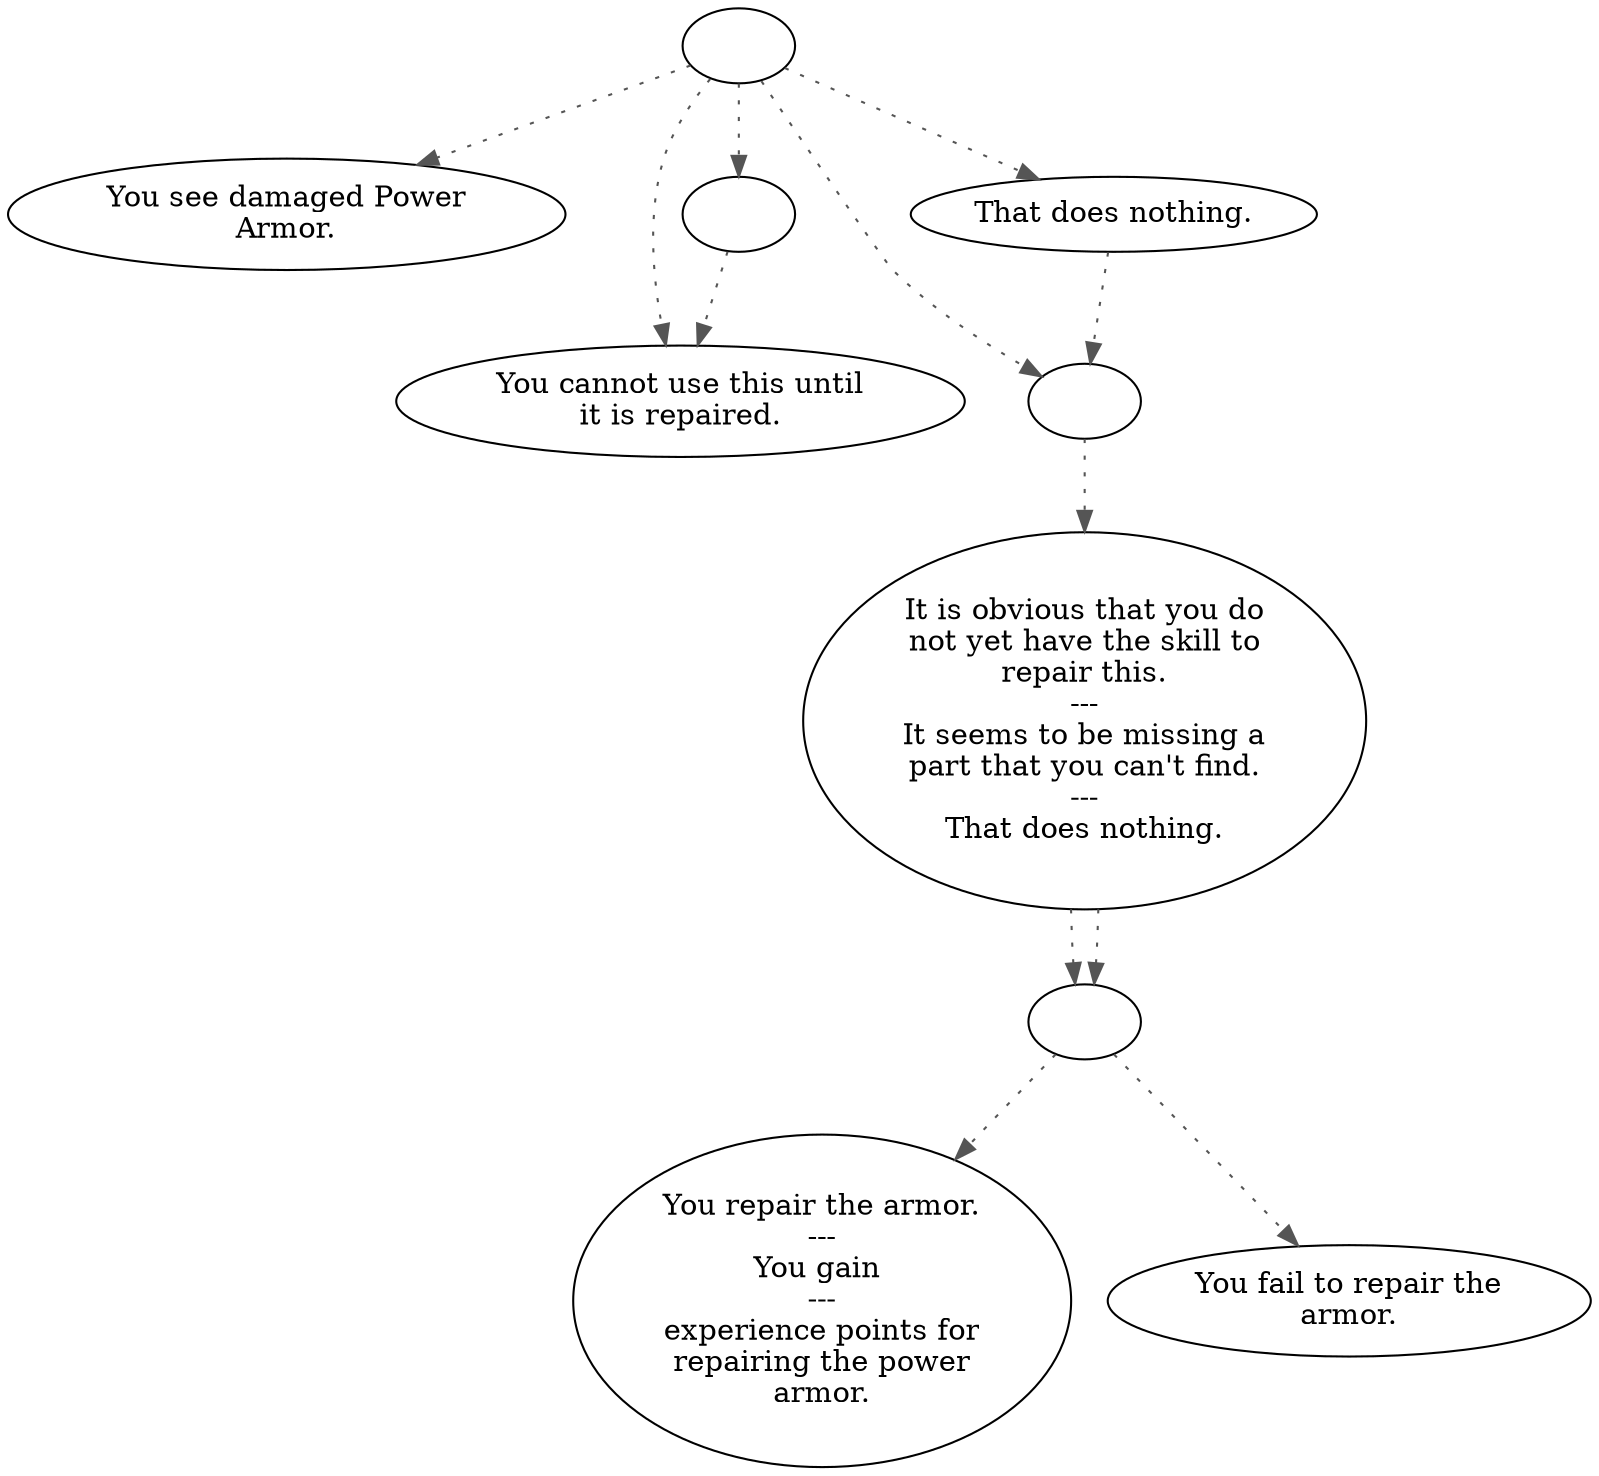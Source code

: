 digraph ARMOR {
  "start" [style=filled       fillcolor="#FFFFFF"       color="#000000"]
  "start" -> "look_at_p_proc" [style=dotted color="#555555"]
  "start" -> "use_p_proc" [style=dotted color="#555555"]
  "start" -> "pickup_p_proc" [style=dotted color="#555555"]
  "start" -> "use_skill_on_p_proc" [style=dotted color="#555555"]
  "start" -> "use_obj_on_p_proc" [style=dotted color="#555555"]
  "start" [label=""]
  "use_p_proc" [style=filled       fillcolor="#FFFFFF"       color="#000000"]
  "use_p_proc" [label="You cannot use this until\nit is repaired."]
  "pickup_p_proc" [style=filled       fillcolor="#FFFFFF"       color="#000000"]
  "pickup_p_proc" -> "use_p_proc" [style=dotted color="#555555"]
  "pickup_p_proc" [label=""]
  "look_at_p_proc" [style=filled       fillcolor="#FFFFFF"       color="#000000"]
  "look_at_p_proc" [label="You see damaged Power\nArmor."]
  "use_skill_on_p_proc" [style=filled       fillcolor="#FFFFFF"       color="#000000"]
  "use_skill_on_p_proc" -> "try_skill" [style=dotted color="#555555"]
  "use_skill_on_p_proc" [label=""]
  "use_obj_on_p_proc" [style=filled       fillcolor="#FFFFFF"       color="#000000"]
  "use_obj_on_p_proc" -> "use_skill_on_p_proc" [style=dotted color="#555555"]
  "use_obj_on_p_proc" [label="That does nothing."]
  "chance" [style=filled       fillcolor="#FFFFFF"       color="#000000"]
  "chance" -> "fixed" [style=dotted color="#555555"]
  "chance" -> "failure" [style=dotted color="#555555"]
  "chance" [label=""]
  "try_skill" [style=filled       fillcolor="#FFFFFF"       color="#000000"]
  "try_skill" -> "chance" [style=dotted color="#555555"]
  "try_skill" -> "chance" [style=dotted color="#555555"]
  "try_skill" [label="It is obvious that you do\nnot yet have the skill to\nrepair this.\n---\nIt seems to be missing a\npart that you can't find.\n---\nThat does nothing."]
  "fixed" [style=filled       fillcolor="#FFFFFF"       color="#000000"]
  "fixed" [label="You repair the armor.\n---\nYou gain \n---\nexperience points for\nrepairing the power\narmor."]
  "failure" [style=filled       fillcolor="#FFFFFF"       color="#000000"]
  "failure" [label="You fail to repair the\narmor."]
}